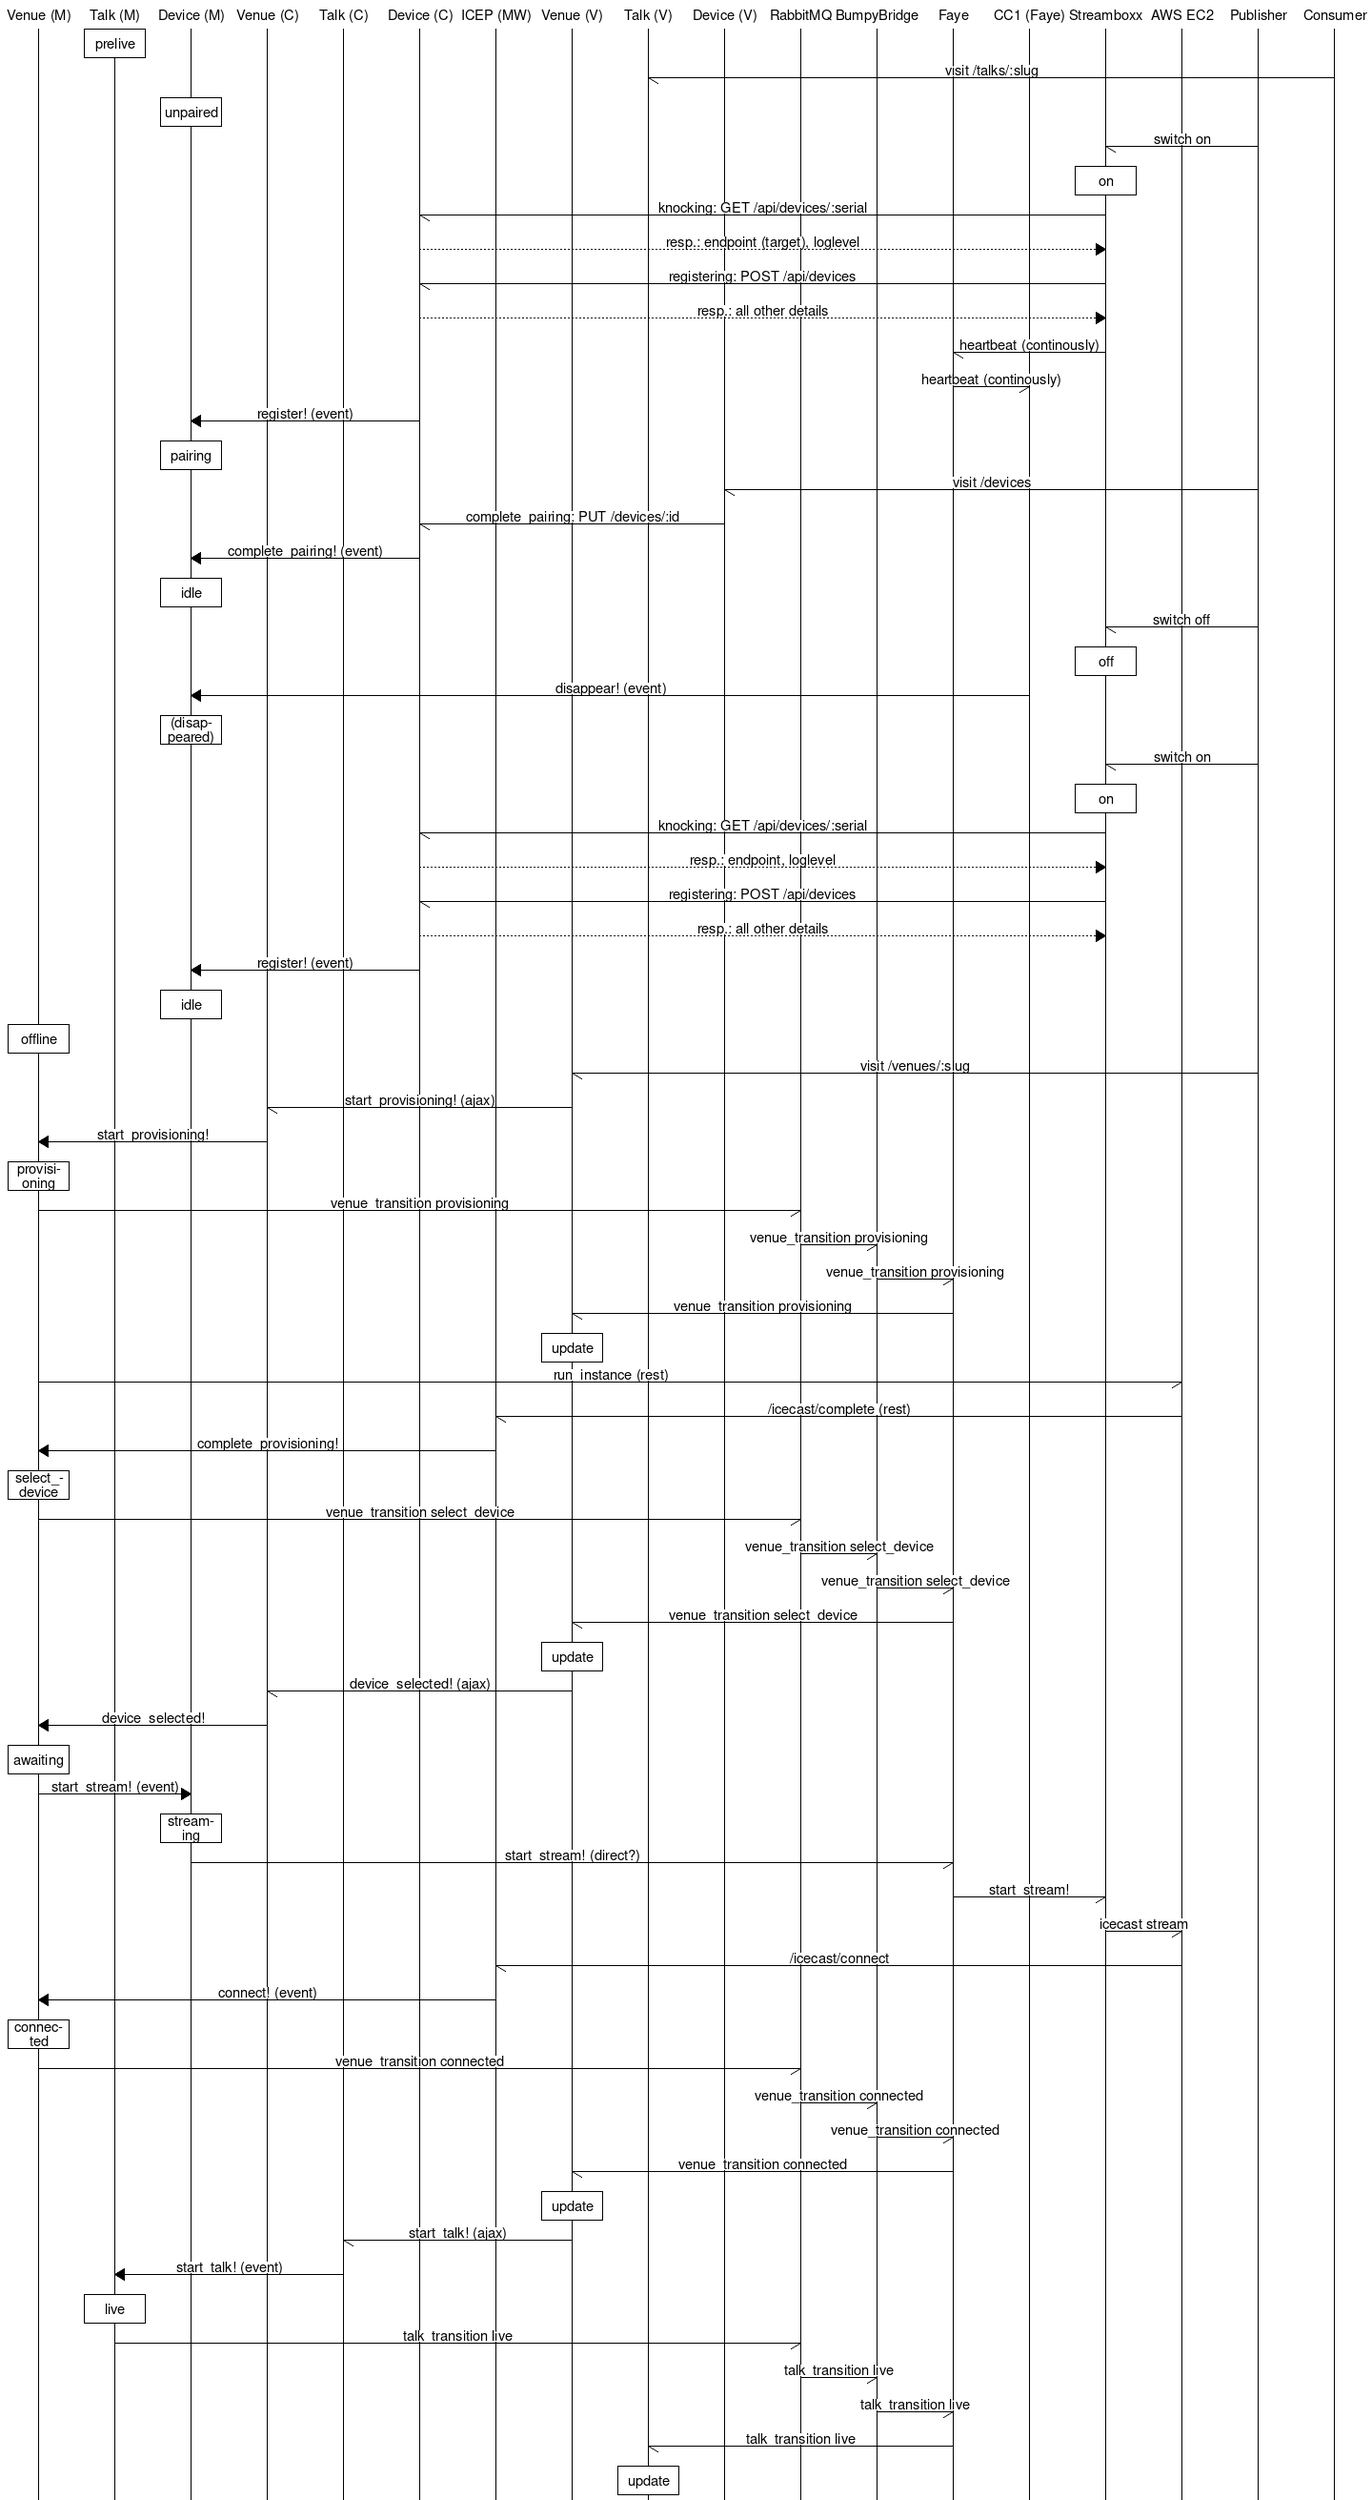 msc {
    vm   [label="Venue (M)"],
    tm   [label="Talk (M)"],
    dm   [label="Device (M)"],

    vc   [label="Venue (C)"],
    tc   [label="Talk (C)"],
    dc   [label="Device (C)"],

    icep [label="ICEP (MW)"],

    vv   [label="Venue (V)"],
    tv   [label="Talk (V)"],
    dv   [label="Device (V)"],

    #cc2   [label="CC2 (RMQ)"],
    rmq  [label="RabbitMQ"],
    bb   [label="BumpyBridge"],
    faye [label="Faye"],
    cc1   [label="CC1 (Faye)"],

    sb   [label="Streamboxx"],
    ec2  [label="AWS EC2"],

    publ [label="Publisher"],
    cons [label="Consumer"];

    tm box tm [label="prelive"];
    cons->tv  [label="visit /talks/:slug"];
    dm box dm [label="unpaired"];
    publ->sb  [label="switch on"];
    sb box sb [label="on"];
    sb->dc    [label="knocking: GET /api/devices/:serial"];
    dc>>sb    [label="resp.: endpoint (target), loglevel"];
    sb->dc    [label="registering: POST /api/devices"];
    dc>>sb    [label="resp.: all other details"];
    sb->faye  [label="heartbeat (continously)"];
    faye->cc1 [label="heartbeat (continously)"];
    dc=>dm    [label="register! (event)"];
    dm box dm [label="pairing"];
    publ->dv  [label="visit /devices"];
    dv->dc    [label="complete_pairing: PUT /devices/:id"];
    dc=>dm    [label="complete_pairing! (event)"];
    dm box dm [label="idle"];
    publ->sb  [label="switch off"];
    sb box sb [label="off"];
    cc1=>dm   [label="disappear! (event)"];
    dm box dm [label="(disappeared)"];
    publ->sb  [label="switch on"];
    sb box sb [label="on"];
    sb->dc    [label="knocking: GET /api/devices/:serial"];
    dc>>sb    [label="resp.: endpoint, loglevel"];
    sb->dc    [label="registering: POST /api/devices"];
    dc>>sb    [label="resp.: all other details"];
    dc=>dm    [label="register! (event)"];
    dm box dm [label="idle"];
    vm box vm [label="offline"];
    publ->vv  [label="visit /venues/:slug"];
    vv->vc    [label="start_provisioning! (ajax)"];
    vc=>vm    [label="start_provisioning!"];
    vm box vm [label="provisioning"];
    vm->rmq   [label="venue_transition provisioning"];
    rmq->bb   [label="venue_transition provisioning"];
    bb->faye  [label="venue_transition provisioning"];
    faye->vv  [label="venue_transition provisioning"];
    vv box vv [label="update"];
    vm->ec2   [label="run_instance (rest)"];
    ec2->icep [label="/icecast/complete (rest)"];
    icep=>vm  [label="complete_provisioning!"];
    vm box vm [label="select_device"];
    vm->rmq   [label="venue_transition select_device"];
    rmq->bb   [label="venue_transition select_device"];
    bb->faye  [label="venue_transition select_device"];
    faye->vv  [label="venue_transition select_device"];
    vv box vv [label="update"];
    vv->vc    [label="device_selected! (ajax)"];
    vc=>vm    [label="device_selected!"];
    vm box vm [label="awaiting"];
    vm=>dm    [label="start_stream! (event)"];
    dm box dm [label="streaming"];
    dm->faye  [label="start_stream! (direct?)"];
    faye->sb  [label="start_stream!"];
    sb->ec2   [label="icecast stream"];
    ec2->icep [label="/icecast/connect"];
    icep=>vm  [label="connect! (event)"];
    vm box vm [label="connected"];
    vm->rmq   [label="venue_transition connected"];
    rmq->bb   [label="venue_transition connected"];
    bb->faye  [label="venue_transition connected"];
    faye->vv  [label="venue_transition connected"];
    vv box vv [label="update"];
    vv->tc    [label="start_talk! (ajax)"];
    tc=>tm    [label="start_talk! (event)"];
    tm box tm [label="live"];
    tm->rmq   [label="talk_transition live"];
    rmq->bb   [label="talk_transition live"];
    bb->faye  [label="talk_transition live"];
    faye->tv  [label="talk_transition live"];
    tv box tv [label="update"];

}